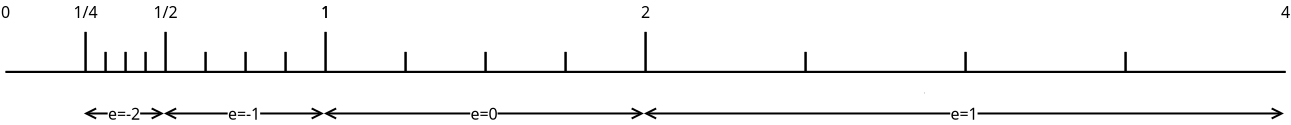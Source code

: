 <?xml version="1.0" encoding="UTF-8"?>
<dia:diagram xmlns:dia="http://www.lysator.liu.se/~alla/dia/">
  <dia:layer name="Background" visible="true" connectable="true" active="true">
    <dia:object type="Standard - Line" version="0" id="O0">
      <dia:attribute name="obj_pos">
        <dia:point val="10.835,39.211"/>
      </dia:attribute>
      <dia:attribute name="obj_bb">
        <dia:rectangle val="10.335,38.711;651.335,39.711"/>
      </dia:attribute>
      <dia:attribute name="conn_endpoints">
        <dia:point val="10.835,39.211"/>
        <dia:point val="650.835,39.211"/>
      </dia:attribute>
      <dia:attribute name="numcp">
        <dia:int val="1"/>
      </dia:attribute>
      <dia:attribute name="line_width">
        <dia:real val="1"/>
      </dia:attribute>
    </dia:object>
    <dia:object type="Standard - Line" version="0" id="O1">
      <dia:attribute name="obj_pos">
        <dia:point val="50.835,19.211"/>
      </dia:attribute>
      <dia:attribute name="obj_bb">
        <dia:rectangle val="50.335,18.711;51.335,39.711"/>
      </dia:attribute>
      <dia:attribute name="conn_endpoints">
        <dia:point val="50.835,19.211"/>
        <dia:point val="50.835,39.211"/>
      </dia:attribute>
      <dia:attribute name="numcp">
        <dia:int val="1"/>
      </dia:attribute>
      <dia:attribute name="line_width">
        <dia:real val="1"/>
      </dia:attribute>
    </dia:object>
    <dia:object type="Standard - Line" version="0" id="O2">
      <dia:attribute name="obj_pos">
        <dia:point val="90.835,19.211"/>
      </dia:attribute>
      <dia:attribute name="obj_bb">
        <dia:rectangle val="90.335,18.711;91.335,39.711"/>
      </dia:attribute>
      <dia:attribute name="conn_endpoints">
        <dia:point val="90.835,19.211"/>
        <dia:point val="90.835,39.211"/>
      </dia:attribute>
      <dia:attribute name="numcp">
        <dia:int val="1"/>
      </dia:attribute>
      <dia:attribute name="line_width">
        <dia:real val="1"/>
      </dia:attribute>
    </dia:object>
    <dia:object type="Standard - Line" version="0" id="O3">
      <dia:attribute name="obj_pos">
        <dia:point val="170.835,19.211"/>
      </dia:attribute>
      <dia:attribute name="obj_bb">
        <dia:rectangle val="170.335,18.711;171.335,39.711"/>
      </dia:attribute>
      <dia:attribute name="conn_endpoints">
        <dia:point val="170.835,19.211"/>
        <dia:point val="170.835,39.211"/>
      </dia:attribute>
      <dia:attribute name="numcp">
        <dia:int val="1"/>
      </dia:attribute>
      <dia:attribute name="line_width">
        <dia:real val="1"/>
      </dia:attribute>
    </dia:object>
    <dia:object type="Standard - Text" version="1" id="O4">
      <dia:attribute name="obj_pos">
        <dia:point val="50.835,9.211"/>
      </dia:attribute>
      <dia:attribute name="obj_bb">
        <dia:rectangle val="44.398,4.206;57.505,14.217"/>
      </dia:attribute>
      <dia:attribute name="text">
        <dia:composite type="text">
          <dia:attribute name="string">
            <dia:string>#1/4#</dia:string>
          </dia:attribute>
          <dia:attribute name="font">
            <dia:font family="sans" style="0" name="Helvetica"/>
          </dia:attribute>
          <dia:attribute name="height">
            <dia:real val="10"/>
          </dia:attribute>
          <dia:attribute name="pos">
            <dia:point val="50.835,11.864"/>
          </dia:attribute>
          <dia:attribute name="color">
            <dia:color val="#000000ff"/>
          </dia:attribute>
          <dia:attribute name="alignment">
            <dia:enum val="1"/>
          </dia:attribute>
        </dia:composite>
      </dia:attribute>
      <dia:attribute name="valign">
        <dia:enum val="2"/>
      </dia:attribute>
    </dia:object>
    <dia:object type="Standard - Text" version="1" id="O5">
      <dia:attribute name="obj_pos">
        <dia:point val="90.835,9.211"/>
      </dia:attribute>
      <dia:attribute name="obj_bb">
        <dia:rectangle val="84.397,4.206;97.505,14.217"/>
      </dia:attribute>
      <dia:attribute name="text">
        <dia:composite type="text">
          <dia:attribute name="string">
            <dia:string>#1/2#</dia:string>
          </dia:attribute>
          <dia:attribute name="font">
            <dia:font family="sans" style="0" name="Helvetica"/>
          </dia:attribute>
          <dia:attribute name="height">
            <dia:real val="10"/>
          </dia:attribute>
          <dia:attribute name="pos">
            <dia:point val="90.835,11.864"/>
          </dia:attribute>
          <dia:attribute name="color">
            <dia:color val="#000000ff"/>
          </dia:attribute>
          <dia:attribute name="alignment">
            <dia:enum val="1"/>
          </dia:attribute>
        </dia:composite>
      </dia:attribute>
      <dia:attribute name="valign">
        <dia:enum val="2"/>
      </dia:attribute>
    </dia:object>
    <dia:object type="Standard - Text" version="1" id="O6">
      <dia:attribute name="obj_pos">
        <dia:point val="170.835,9.211"/>
      </dia:attribute>
      <dia:attribute name="obj_bb">
        <dia:rectangle val="168.29,4.555;173.38,13.867"/>
      </dia:attribute>
      <dia:attribute name="text">
        <dia:composite type="text">
          <dia:attribute name="string">
            <dia:string>#1#</dia:string>
          </dia:attribute>
          <dia:attribute name="font">
            <dia:font family="sans" style="0" name="Helvetica"/>
          </dia:attribute>
          <dia:attribute name="height">
            <dia:real val="10"/>
          </dia:attribute>
          <dia:attribute name="pos">
            <dia:point val="170.835,11.981"/>
          </dia:attribute>
          <dia:attribute name="color">
            <dia:color val="#000000ff"/>
          </dia:attribute>
          <dia:attribute name="alignment">
            <dia:enum val="1"/>
          </dia:attribute>
        </dia:composite>
      </dia:attribute>
      <dia:attribute name="valign">
        <dia:enum val="2"/>
      </dia:attribute>
    </dia:object>
    <dia:object type="Standard - Text" version="1" id="O7">
      <dia:attribute name="obj_pos">
        <dia:point val="330.835,9.211"/>
      </dia:attribute>
      <dia:attribute name="obj_bb">
        <dia:rectangle val="328.29,4.555;333.38,13.867"/>
      </dia:attribute>
      <dia:attribute name="text">
        <dia:composite type="text">
          <dia:attribute name="string">
            <dia:string>#2#</dia:string>
          </dia:attribute>
          <dia:attribute name="font">
            <dia:font family="sans" style="0" name="Helvetica"/>
          </dia:attribute>
          <dia:attribute name="height">
            <dia:real val="10"/>
          </dia:attribute>
          <dia:attribute name="pos">
            <dia:point val="330.835,11.981"/>
          </dia:attribute>
          <dia:attribute name="color">
            <dia:color val="#000000ff"/>
          </dia:attribute>
          <dia:attribute name="alignment">
            <dia:enum val="1"/>
          </dia:attribute>
        </dia:composite>
      </dia:attribute>
      <dia:attribute name="valign">
        <dia:enum val="2"/>
      </dia:attribute>
    </dia:object>
    <dia:object type="Standard - Line" version="0" id="O8">
      <dia:attribute name="obj_pos">
        <dia:point val="330.835,19.211"/>
      </dia:attribute>
      <dia:attribute name="obj_bb">
        <dia:rectangle val="330.335,18.711;331.335,39.711"/>
      </dia:attribute>
      <dia:attribute name="conn_endpoints">
        <dia:point val="330.835,19.211"/>
        <dia:point val="330.835,39.211"/>
      </dia:attribute>
      <dia:attribute name="numcp">
        <dia:int val="1"/>
      </dia:attribute>
      <dia:attribute name="line_width">
        <dia:real val="1"/>
      </dia:attribute>
    </dia:object>
    <dia:object type="Standard - Line" version="0" id="O9">
      <dia:attribute name="obj_pos">
        <dia:point val="60.835,29.211"/>
      </dia:attribute>
      <dia:attribute name="obj_bb">
        <dia:rectangle val="60.335,28.711;61.335,39.711"/>
      </dia:attribute>
      <dia:attribute name="conn_endpoints">
        <dia:point val="60.835,29.211"/>
        <dia:point val="60.835,39.211"/>
      </dia:attribute>
      <dia:attribute name="numcp">
        <dia:int val="1"/>
      </dia:attribute>
      <dia:attribute name="line_width">
        <dia:real val="1"/>
      </dia:attribute>
    </dia:object>
    <dia:object type="Standard - Line" version="0" id="O10">
      <dia:attribute name="obj_pos">
        <dia:point val="70.835,29.211"/>
      </dia:attribute>
      <dia:attribute name="obj_bb">
        <dia:rectangle val="70.335,28.711;71.335,39.711"/>
      </dia:attribute>
      <dia:attribute name="conn_endpoints">
        <dia:point val="70.835,29.211"/>
        <dia:point val="70.835,39.211"/>
      </dia:attribute>
      <dia:attribute name="numcp">
        <dia:int val="1"/>
      </dia:attribute>
      <dia:attribute name="line_width">
        <dia:real val="1"/>
      </dia:attribute>
    </dia:object>
    <dia:object type="Standard - Line" version="0" id="O11">
      <dia:attribute name="obj_pos">
        <dia:point val="80.835,29.211"/>
      </dia:attribute>
      <dia:attribute name="obj_bb">
        <dia:rectangle val="80.335,28.711;81.335,39.711"/>
      </dia:attribute>
      <dia:attribute name="conn_endpoints">
        <dia:point val="80.835,29.211"/>
        <dia:point val="80.835,39.211"/>
      </dia:attribute>
      <dia:attribute name="numcp">
        <dia:int val="1"/>
      </dia:attribute>
      <dia:attribute name="line_width">
        <dia:real val="1"/>
      </dia:attribute>
    </dia:object>
    <dia:object type="Standard - Text" version="1" id="O12">
      <dia:attribute name="obj_pos">
        <dia:point val="10.835,9.211"/>
      </dia:attribute>
      <dia:attribute name="obj_bb">
        <dia:rectangle val="8.29,4.555;13.38,13.867"/>
      </dia:attribute>
      <dia:attribute name="text">
        <dia:composite type="text">
          <dia:attribute name="string">
            <dia:string>#0#</dia:string>
          </dia:attribute>
          <dia:attribute name="font">
            <dia:font family="sans" style="0" name="Helvetica"/>
          </dia:attribute>
          <dia:attribute name="height">
            <dia:real val="10"/>
          </dia:attribute>
          <dia:attribute name="pos">
            <dia:point val="10.835,11.981"/>
          </dia:attribute>
          <dia:attribute name="color">
            <dia:color val="#000000ff"/>
          </dia:attribute>
          <dia:attribute name="alignment">
            <dia:enum val="1"/>
          </dia:attribute>
        </dia:composite>
      </dia:attribute>
      <dia:attribute name="valign">
        <dia:enum val="2"/>
      </dia:attribute>
    </dia:object>
    <dia:object type="Standard - Line" version="0" id="O13">
      <dia:attribute name="obj_pos">
        <dia:point val="110.835,29.211"/>
      </dia:attribute>
      <dia:attribute name="obj_bb">
        <dia:rectangle val="110.335,28.711;111.335,39.711"/>
      </dia:attribute>
      <dia:attribute name="conn_endpoints">
        <dia:point val="110.835,29.211"/>
        <dia:point val="110.835,39.211"/>
      </dia:attribute>
      <dia:attribute name="numcp">
        <dia:int val="1"/>
      </dia:attribute>
      <dia:attribute name="line_width">
        <dia:real val="1"/>
      </dia:attribute>
    </dia:object>
    <dia:object type="Standard - Line" version="0" id="O14">
      <dia:attribute name="obj_pos">
        <dia:point val="130.835,29.211"/>
      </dia:attribute>
      <dia:attribute name="obj_bb">
        <dia:rectangle val="130.335,28.711;131.335,39.711"/>
      </dia:attribute>
      <dia:attribute name="conn_endpoints">
        <dia:point val="130.835,29.211"/>
        <dia:point val="130.835,39.211"/>
      </dia:attribute>
      <dia:attribute name="numcp">
        <dia:int val="1"/>
      </dia:attribute>
      <dia:attribute name="line_width">
        <dia:real val="1"/>
      </dia:attribute>
    </dia:object>
    <dia:object type="Standard - Line" version="0" id="O15">
      <dia:attribute name="obj_pos">
        <dia:point val="150.835,29.211"/>
      </dia:attribute>
      <dia:attribute name="obj_bb">
        <dia:rectangle val="150.335,28.711;151.335,39.711"/>
      </dia:attribute>
      <dia:attribute name="conn_endpoints">
        <dia:point val="150.835,29.211"/>
        <dia:point val="150.835,39.211"/>
      </dia:attribute>
      <dia:attribute name="numcp">
        <dia:int val="1"/>
      </dia:attribute>
      <dia:attribute name="line_width">
        <dia:real val="1"/>
      </dia:attribute>
    </dia:object>
    <dia:object type="Standard - Line" version="0" id="O16">
      <dia:attribute name="obj_pos">
        <dia:point val="210.835,29.211"/>
      </dia:attribute>
      <dia:attribute name="obj_bb">
        <dia:rectangle val="210.335,28.711;211.335,39.711"/>
      </dia:attribute>
      <dia:attribute name="conn_endpoints">
        <dia:point val="210.835,29.211"/>
        <dia:point val="210.835,39.211"/>
      </dia:attribute>
      <dia:attribute name="numcp">
        <dia:int val="1"/>
      </dia:attribute>
      <dia:attribute name="line_width">
        <dia:real val="1"/>
      </dia:attribute>
    </dia:object>
    <dia:object type="Standard - Line" version="0" id="O17">
      <dia:attribute name="obj_pos">
        <dia:point val="250.835,29.211"/>
      </dia:attribute>
      <dia:attribute name="obj_bb">
        <dia:rectangle val="250.335,28.711;251.335,39.711"/>
      </dia:attribute>
      <dia:attribute name="conn_endpoints">
        <dia:point val="250.835,29.211"/>
        <dia:point val="250.835,39.211"/>
      </dia:attribute>
      <dia:attribute name="numcp">
        <dia:int val="1"/>
      </dia:attribute>
      <dia:attribute name="line_width">
        <dia:real val="1"/>
      </dia:attribute>
    </dia:object>
    <dia:object type="Standard - Line" version="0" id="O18">
      <dia:attribute name="obj_pos">
        <dia:point val="290.835,29.211"/>
      </dia:attribute>
      <dia:attribute name="obj_bb">
        <dia:rectangle val="290.335,28.711;291.335,39.711"/>
      </dia:attribute>
      <dia:attribute name="conn_endpoints">
        <dia:point val="290.835,29.211"/>
        <dia:point val="290.835,39.211"/>
      </dia:attribute>
      <dia:attribute name="numcp">
        <dia:int val="1"/>
      </dia:attribute>
      <dia:attribute name="line_width">
        <dia:real val="1"/>
      </dia:attribute>
    </dia:object>
    <dia:object type="Standard - Text" version="1" id="O19">
      <dia:attribute name="obj_pos">
        <dia:point val="650.835,9.211"/>
      </dia:attribute>
      <dia:attribute name="obj_bb">
        <dia:rectangle val="648.29,4.555;653.38,13.867"/>
      </dia:attribute>
      <dia:attribute name="text">
        <dia:composite type="text">
          <dia:attribute name="string">
            <dia:string>#4#</dia:string>
          </dia:attribute>
          <dia:attribute name="font">
            <dia:font family="sans" style="0" name="Helvetica"/>
          </dia:attribute>
          <dia:attribute name="height">
            <dia:real val="10"/>
          </dia:attribute>
          <dia:attribute name="pos">
            <dia:point val="650.835,11.981"/>
          </dia:attribute>
          <dia:attribute name="color">
            <dia:color val="#000000ff"/>
          </dia:attribute>
          <dia:attribute name="alignment">
            <dia:enum val="1"/>
          </dia:attribute>
        </dia:composite>
      </dia:attribute>
      <dia:attribute name="valign">
        <dia:enum val="2"/>
      </dia:attribute>
    </dia:object>
    <dia:object type="Standard - Line" version="0" id="O20">
      <dia:attribute name="obj_pos">
        <dia:point val="410.835,29.211"/>
      </dia:attribute>
      <dia:attribute name="obj_bb">
        <dia:rectangle val="410.335,28.711;411.335,39.711"/>
      </dia:attribute>
      <dia:attribute name="conn_endpoints">
        <dia:point val="410.835,29.211"/>
        <dia:point val="410.835,39.211"/>
      </dia:attribute>
      <dia:attribute name="numcp">
        <dia:int val="1"/>
      </dia:attribute>
      <dia:attribute name="line_width">
        <dia:real val="1"/>
      </dia:attribute>
    </dia:object>
    <dia:object type="Standard - Line" version="0" id="O21">
      <dia:attribute name="obj_pos">
        <dia:point val="490.835,29.211"/>
      </dia:attribute>
      <dia:attribute name="obj_bb">
        <dia:rectangle val="490.335,28.711;491.335,39.711"/>
      </dia:attribute>
      <dia:attribute name="conn_endpoints">
        <dia:point val="490.835,29.211"/>
        <dia:point val="490.835,39.211"/>
      </dia:attribute>
      <dia:attribute name="numcp">
        <dia:int val="1"/>
      </dia:attribute>
      <dia:attribute name="line_width">
        <dia:real val="1"/>
      </dia:attribute>
    </dia:object>
    <dia:object type="Standard - Line" version="0" id="O22">
      <dia:attribute name="obj_pos">
        <dia:point val="570.835,29.211"/>
      </dia:attribute>
      <dia:attribute name="obj_bb">
        <dia:rectangle val="570.335,28.711;571.335,39.711"/>
      </dia:attribute>
      <dia:attribute name="conn_endpoints">
        <dia:point val="570.835,29.211"/>
        <dia:point val="570.835,39.211"/>
      </dia:attribute>
      <dia:attribute name="numcp">
        <dia:int val="1"/>
      </dia:attribute>
      <dia:attribute name="line_width">
        <dia:real val="1"/>
      </dia:attribute>
    </dia:object>
    <dia:object type="Standard - Line" version="0" id="O23">
      <dia:attribute name="obj_pos">
        <dia:point val="10.835,39.211"/>
      </dia:attribute>
      <dia:attribute name="obj_bb">
        <dia:rectangle val="10.335,38.711;651.335,39.711"/>
      </dia:attribute>
      <dia:attribute name="conn_endpoints">
        <dia:point val="10.835,39.211"/>
        <dia:point val="650.835,39.211"/>
      </dia:attribute>
      <dia:attribute name="numcp">
        <dia:int val="1"/>
      </dia:attribute>
      <dia:attribute name="line_width">
        <dia:real val="1"/>
      </dia:attribute>
    </dia:object>
    <dia:object type="Standard - Line" version="0" id="O24">
      <dia:attribute name="obj_pos">
        <dia:point val="50.835,19.211"/>
      </dia:attribute>
      <dia:attribute name="obj_bb">
        <dia:rectangle val="50.335,18.711;51.335,39.711"/>
      </dia:attribute>
      <dia:attribute name="conn_endpoints">
        <dia:point val="50.835,19.211"/>
        <dia:point val="50.835,39.211"/>
      </dia:attribute>
      <dia:attribute name="numcp">
        <dia:int val="1"/>
      </dia:attribute>
      <dia:attribute name="line_width">
        <dia:real val="1"/>
      </dia:attribute>
    </dia:object>
    <dia:object type="Standard - Line" version="0" id="O25">
      <dia:attribute name="obj_pos">
        <dia:point val="90.835,19.211"/>
      </dia:attribute>
      <dia:attribute name="obj_bb">
        <dia:rectangle val="90.335,18.711;91.335,39.711"/>
      </dia:attribute>
      <dia:attribute name="conn_endpoints">
        <dia:point val="90.835,19.211"/>
        <dia:point val="90.835,39.211"/>
      </dia:attribute>
      <dia:attribute name="numcp">
        <dia:int val="1"/>
      </dia:attribute>
      <dia:attribute name="line_width">
        <dia:real val="1"/>
      </dia:attribute>
    </dia:object>
    <dia:object type="Standard - Line" version="0" id="O26">
      <dia:attribute name="obj_pos">
        <dia:point val="170.835,19.211"/>
      </dia:attribute>
      <dia:attribute name="obj_bb">
        <dia:rectangle val="170.335,18.711;171.335,39.711"/>
      </dia:attribute>
      <dia:attribute name="conn_endpoints">
        <dia:point val="170.835,19.211"/>
        <dia:point val="170.835,39.211"/>
      </dia:attribute>
      <dia:attribute name="numcp">
        <dia:int val="1"/>
      </dia:attribute>
      <dia:attribute name="line_width">
        <dia:real val="1"/>
      </dia:attribute>
    </dia:object>
    <dia:object type="Standard - Text" version="1" id="O27">
      <dia:attribute name="obj_pos">
        <dia:point val="170.835,9.211"/>
      </dia:attribute>
      <dia:attribute name="obj_bb">
        <dia:rectangle val="168.29,4.555;173.38,13.867"/>
      </dia:attribute>
      <dia:attribute name="text">
        <dia:composite type="text">
          <dia:attribute name="string">
            <dia:string>#1#</dia:string>
          </dia:attribute>
          <dia:attribute name="font">
            <dia:font family="sans" style="0" name="Helvetica"/>
          </dia:attribute>
          <dia:attribute name="height">
            <dia:real val="10"/>
          </dia:attribute>
          <dia:attribute name="pos">
            <dia:point val="170.835,11.981"/>
          </dia:attribute>
          <dia:attribute name="color">
            <dia:color val="#000000ff"/>
          </dia:attribute>
          <dia:attribute name="alignment">
            <dia:enum val="1"/>
          </dia:attribute>
        </dia:composite>
      </dia:attribute>
      <dia:attribute name="valign">
        <dia:enum val="2"/>
      </dia:attribute>
    </dia:object>
    <dia:object type="Standard - Line" version="0" id="O28">
      <dia:attribute name="obj_pos">
        <dia:point val="330.835,19.211"/>
      </dia:attribute>
      <dia:attribute name="obj_bb">
        <dia:rectangle val="330.335,18.711;331.335,39.711"/>
      </dia:attribute>
      <dia:attribute name="conn_endpoints">
        <dia:point val="330.835,19.211"/>
        <dia:point val="330.835,39.211"/>
      </dia:attribute>
      <dia:attribute name="numcp">
        <dia:int val="1"/>
      </dia:attribute>
      <dia:attribute name="line_width">
        <dia:real val="1"/>
      </dia:attribute>
    </dia:object>
    <dia:object type="Standard - Line" version="0" id="O29">
      <dia:attribute name="obj_pos">
        <dia:point val="60.835,29.211"/>
      </dia:attribute>
      <dia:attribute name="obj_bb">
        <dia:rectangle val="60.335,28.711;61.335,39.711"/>
      </dia:attribute>
      <dia:attribute name="conn_endpoints">
        <dia:point val="60.835,29.211"/>
        <dia:point val="60.835,39.211"/>
      </dia:attribute>
      <dia:attribute name="numcp">
        <dia:int val="1"/>
      </dia:attribute>
      <dia:attribute name="line_width">
        <dia:real val="1"/>
      </dia:attribute>
    </dia:object>
    <dia:object type="Standard - Line" version="0" id="O30">
      <dia:attribute name="obj_pos">
        <dia:point val="70.835,29.211"/>
      </dia:attribute>
      <dia:attribute name="obj_bb">
        <dia:rectangle val="70.335,28.711;71.335,39.711"/>
      </dia:attribute>
      <dia:attribute name="conn_endpoints">
        <dia:point val="70.835,29.211"/>
        <dia:point val="70.835,39.211"/>
      </dia:attribute>
      <dia:attribute name="numcp">
        <dia:int val="1"/>
      </dia:attribute>
      <dia:attribute name="line_width">
        <dia:real val="1"/>
      </dia:attribute>
    </dia:object>
    <dia:object type="Standard - Line" version="0" id="O31">
      <dia:attribute name="obj_pos">
        <dia:point val="80.835,29.211"/>
      </dia:attribute>
      <dia:attribute name="obj_bb">
        <dia:rectangle val="80.335,28.711;81.335,39.711"/>
      </dia:attribute>
      <dia:attribute name="conn_endpoints">
        <dia:point val="80.835,29.211"/>
        <dia:point val="80.835,39.211"/>
      </dia:attribute>
      <dia:attribute name="numcp">
        <dia:int val="1"/>
      </dia:attribute>
      <dia:attribute name="line_width">
        <dia:real val="1"/>
      </dia:attribute>
    </dia:object>
    <dia:object type="Standard - Line" version="0" id="O32">
      <dia:attribute name="obj_pos">
        <dia:point val="110.835,29.211"/>
      </dia:attribute>
      <dia:attribute name="obj_bb">
        <dia:rectangle val="110.335,28.711;111.335,39.711"/>
      </dia:attribute>
      <dia:attribute name="conn_endpoints">
        <dia:point val="110.835,29.211"/>
        <dia:point val="110.835,39.211"/>
      </dia:attribute>
      <dia:attribute name="numcp">
        <dia:int val="1"/>
      </dia:attribute>
      <dia:attribute name="line_width">
        <dia:real val="1"/>
      </dia:attribute>
    </dia:object>
    <dia:object type="Standard - Line" version="0" id="O33">
      <dia:attribute name="obj_pos">
        <dia:point val="130.835,29.211"/>
      </dia:attribute>
      <dia:attribute name="obj_bb">
        <dia:rectangle val="130.335,28.711;131.335,39.711"/>
      </dia:attribute>
      <dia:attribute name="conn_endpoints">
        <dia:point val="130.835,29.211"/>
        <dia:point val="130.835,39.211"/>
      </dia:attribute>
      <dia:attribute name="numcp">
        <dia:int val="1"/>
      </dia:attribute>
      <dia:attribute name="line_width">
        <dia:real val="1"/>
      </dia:attribute>
    </dia:object>
    <dia:object type="Standard - Line" version="0" id="O34">
      <dia:attribute name="obj_pos">
        <dia:point val="150.835,29.211"/>
      </dia:attribute>
      <dia:attribute name="obj_bb">
        <dia:rectangle val="150.335,28.711;151.335,39.711"/>
      </dia:attribute>
      <dia:attribute name="conn_endpoints">
        <dia:point val="150.835,29.211"/>
        <dia:point val="150.835,39.211"/>
      </dia:attribute>
      <dia:attribute name="numcp">
        <dia:int val="1"/>
      </dia:attribute>
      <dia:attribute name="line_width">
        <dia:real val="1"/>
      </dia:attribute>
    </dia:object>
    <dia:object type="Standard - Line" version="0" id="O35">
      <dia:attribute name="obj_pos">
        <dia:point val="210.835,29.211"/>
      </dia:attribute>
      <dia:attribute name="obj_bb">
        <dia:rectangle val="210.335,28.711;211.335,39.711"/>
      </dia:attribute>
      <dia:attribute name="conn_endpoints">
        <dia:point val="210.835,29.211"/>
        <dia:point val="210.835,39.211"/>
      </dia:attribute>
      <dia:attribute name="numcp">
        <dia:int val="1"/>
      </dia:attribute>
      <dia:attribute name="line_width">
        <dia:real val="1"/>
      </dia:attribute>
    </dia:object>
    <dia:object type="Standard - Line" version="0" id="O36">
      <dia:attribute name="obj_pos">
        <dia:point val="250.835,29.211"/>
      </dia:attribute>
      <dia:attribute name="obj_bb">
        <dia:rectangle val="250.335,28.711;251.335,39.711"/>
      </dia:attribute>
      <dia:attribute name="conn_endpoints">
        <dia:point val="250.835,29.211"/>
        <dia:point val="250.835,39.211"/>
      </dia:attribute>
      <dia:attribute name="numcp">
        <dia:int val="1"/>
      </dia:attribute>
      <dia:attribute name="line_width">
        <dia:real val="1"/>
      </dia:attribute>
    </dia:object>
    <dia:object type="Standard - Line" version="0" id="O37">
      <dia:attribute name="obj_pos">
        <dia:point val="290.835,29.211"/>
      </dia:attribute>
      <dia:attribute name="obj_bb">
        <dia:rectangle val="290.335,28.711;291.335,39.711"/>
      </dia:attribute>
      <dia:attribute name="conn_endpoints">
        <dia:point val="290.835,29.211"/>
        <dia:point val="290.835,39.211"/>
      </dia:attribute>
      <dia:attribute name="numcp">
        <dia:int val="1"/>
      </dia:attribute>
      <dia:attribute name="line_width">
        <dia:real val="1"/>
      </dia:attribute>
    </dia:object>
    <dia:object type="Standard - Line" version="0" id="O38">
      <dia:attribute name="obj_pos">
        <dia:point val="410.835,29.211"/>
      </dia:attribute>
      <dia:attribute name="obj_bb">
        <dia:rectangle val="410.335,28.711;411.335,39.711"/>
      </dia:attribute>
      <dia:attribute name="conn_endpoints">
        <dia:point val="410.835,29.211"/>
        <dia:point val="410.835,39.211"/>
      </dia:attribute>
      <dia:attribute name="numcp">
        <dia:int val="1"/>
      </dia:attribute>
      <dia:attribute name="line_width">
        <dia:real val="1"/>
      </dia:attribute>
    </dia:object>
    <dia:object type="Standard - Line" version="0" id="O39">
      <dia:attribute name="obj_pos">
        <dia:point val="490.835,29.211"/>
      </dia:attribute>
      <dia:attribute name="obj_bb">
        <dia:rectangle val="490.335,28.711;491.335,39.711"/>
      </dia:attribute>
      <dia:attribute name="conn_endpoints">
        <dia:point val="490.835,29.211"/>
        <dia:point val="490.835,39.211"/>
      </dia:attribute>
      <dia:attribute name="numcp">
        <dia:int val="1"/>
      </dia:attribute>
      <dia:attribute name="line_width">
        <dia:real val="1"/>
      </dia:attribute>
    </dia:object>
    <dia:object type="Standard - Line" version="0" id="O40">
      <dia:attribute name="obj_pos">
        <dia:point val="570.835,29.211"/>
      </dia:attribute>
      <dia:attribute name="obj_bb">
        <dia:rectangle val="570.335,28.711;571.335,39.711"/>
      </dia:attribute>
      <dia:attribute name="conn_endpoints">
        <dia:point val="570.835,29.211"/>
        <dia:point val="570.835,39.211"/>
      </dia:attribute>
      <dia:attribute name="numcp">
        <dia:int val="1"/>
      </dia:attribute>
      <dia:attribute name="line_width">
        <dia:real val="1"/>
      </dia:attribute>
    </dia:object>
    <dia:object type="Standard - Line" version="0" id="O41">
      <dia:attribute name="obj_pos">
        <dia:point val="330,60"/>
      </dia:attribute>
      <dia:attribute name="obj_bb">
        <dia:rectangle val="329.5,56.691;650.5,63.309"/>
      </dia:attribute>
      <dia:attribute name="conn_endpoints">
        <dia:point val="330,60"/>
        <dia:point val="650,60"/>
      </dia:attribute>
      <dia:attribute name="numcp">
        <dia:int val="1"/>
      </dia:attribute>
      <dia:attribute name="line_width">
        <dia:real val="1"/>
      </dia:attribute>
      <dia:attribute name="start_arrow">
        <dia:enum val="1"/>
      </dia:attribute>
      <dia:attribute name="start_arrow_length">
        <dia:real val="5"/>
      </dia:attribute>
      <dia:attribute name="start_arrow_width">
        <dia:real val="5"/>
      </dia:attribute>
      <dia:attribute name="end_arrow">
        <dia:enum val="1"/>
      </dia:attribute>
      <dia:attribute name="end_arrow_length">
        <dia:real val="5"/>
      </dia:attribute>
      <dia:attribute name="end_arrow_width">
        <dia:real val="5"/>
      </dia:attribute>
    </dia:object>
    <dia:object type="Standard - Text" version="1" id="O42">
      <dia:attribute name="obj_pos">
        <dia:point val="470,50"/>
      </dia:attribute>
      <dia:attribute name="obj_bb">
        <dia:rectangle val="470,49.406;470.392,50.151"/>
      </dia:attribute>
      <dia:attribute name="text">
        <dia:composite type="text">
          <dia:attribute name="string">
            <dia:string>#e#</dia:string>
          </dia:attribute>
          <dia:attribute name="font">
            <dia:font family="sans" style="0" name="Helvetica"/>
          </dia:attribute>
          <dia:attribute name="height">
            <dia:real val="0.8"/>
          </dia:attribute>
          <dia:attribute name="pos">
            <dia:point val="470,50"/>
          </dia:attribute>
          <dia:attribute name="color">
            <dia:color val="#000000ff"/>
          </dia:attribute>
          <dia:attribute name="alignment">
            <dia:enum val="0"/>
          </dia:attribute>
        </dia:composite>
      </dia:attribute>
      <dia:attribute name="valign">
        <dia:enum val="3"/>
      </dia:attribute>
    </dia:object>
    <dia:object type="Standard - Text" version="1" id="O43">
      <dia:attribute name="obj_pos">
        <dia:point val="490,60"/>
      </dia:attribute>
      <dia:attribute name="obj_bb">
        <dia:rectangle val="481.642,55.344;498.357,64.656"/>
      </dia:attribute>
      <dia:attribute name="text">
        <dia:composite type="text">
          <dia:attribute name="string">
            <dia:string>#e=1#</dia:string>
          </dia:attribute>
          <dia:attribute name="font">
            <dia:font family="sans" style="0" name="Helvetica"/>
          </dia:attribute>
          <dia:attribute name="height">
            <dia:real val="10"/>
          </dia:attribute>
          <dia:attribute name="pos">
            <dia:point val="490,62.77"/>
          </dia:attribute>
          <dia:attribute name="color">
            <dia:color val="#000000ff"/>
          </dia:attribute>
          <dia:attribute name="alignment">
            <dia:enum val="1"/>
          </dia:attribute>
        </dia:composite>
      </dia:attribute>
      <dia:attribute name="valign">
        <dia:enum val="2"/>
      </dia:attribute>
      <dia:attribute name="fill_color">
        <dia:color val="#ffffffff"/>
      </dia:attribute>
      <dia:attribute name="show_background">
        <dia:boolean val="true"/>
      </dia:attribute>
      <dia:connections>
        <dia:connection handle="0" to="O41" connection="0"/>
      </dia:connections>
    </dia:object>
    <dia:object type="Standard - Line" version="0" id="O44">
      <dia:attribute name="obj_pos">
        <dia:point val="170,60"/>
      </dia:attribute>
      <dia:attribute name="obj_bb">
        <dia:rectangle val="169.5,56.691;330.5,63.309"/>
      </dia:attribute>
      <dia:attribute name="conn_endpoints">
        <dia:point val="170,60"/>
        <dia:point val="330,60"/>
      </dia:attribute>
      <dia:attribute name="numcp">
        <dia:int val="1"/>
      </dia:attribute>
      <dia:attribute name="line_width">
        <dia:real val="1"/>
      </dia:attribute>
      <dia:attribute name="start_arrow">
        <dia:enum val="1"/>
      </dia:attribute>
      <dia:attribute name="start_arrow_length">
        <dia:real val="5"/>
      </dia:attribute>
      <dia:attribute name="start_arrow_width">
        <dia:real val="5"/>
      </dia:attribute>
      <dia:attribute name="end_arrow">
        <dia:enum val="1"/>
      </dia:attribute>
      <dia:attribute name="end_arrow_length">
        <dia:real val="5"/>
      </dia:attribute>
      <dia:attribute name="end_arrow_width">
        <dia:real val="5"/>
      </dia:attribute>
    </dia:object>
    <dia:object type="Standard - Text" version="1" id="O45">
      <dia:attribute name="obj_pos">
        <dia:point val="250,60"/>
      </dia:attribute>
      <dia:attribute name="obj_bb">
        <dia:rectangle val="241.643,55.344;258.358,64.656"/>
      </dia:attribute>
      <dia:attribute name="text">
        <dia:composite type="text">
          <dia:attribute name="string">
            <dia:string>#e=0#</dia:string>
          </dia:attribute>
          <dia:attribute name="font">
            <dia:font family="sans" style="0" name="Helvetica"/>
          </dia:attribute>
          <dia:attribute name="height">
            <dia:real val="10"/>
          </dia:attribute>
          <dia:attribute name="pos">
            <dia:point val="250,62.77"/>
          </dia:attribute>
          <dia:attribute name="color">
            <dia:color val="#000000ff"/>
          </dia:attribute>
          <dia:attribute name="alignment">
            <dia:enum val="1"/>
          </dia:attribute>
        </dia:composite>
      </dia:attribute>
      <dia:attribute name="valign">
        <dia:enum val="2"/>
      </dia:attribute>
      <dia:attribute name="fill_color">
        <dia:color val="#ffffffff"/>
      </dia:attribute>
      <dia:attribute name="show_background">
        <dia:boolean val="true"/>
      </dia:attribute>
      <dia:connections>
        <dia:connection handle="0" to="O44" connection="0"/>
      </dia:connections>
    </dia:object>
    <dia:object type="Standard - Line" version="0" id="O46">
      <dia:attribute name="obj_pos">
        <dia:point val="90,60"/>
      </dia:attribute>
      <dia:attribute name="obj_bb">
        <dia:rectangle val="89.5,56.691;170.5,63.309"/>
      </dia:attribute>
      <dia:attribute name="conn_endpoints">
        <dia:point val="90,60"/>
        <dia:point val="170,60"/>
      </dia:attribute>
      <dia:attribute name="numcp">
        <dia:int val="1"/>
      </dia:attribute>
      <dia:attribute name="line_width">
        <dia:real val="1"/>
      </dia:attribute>
      <dia:attribute name="start_arrow">
        <dia:enum val="1"/>
      </dia:attribute>
      <dia:attribute name="start_arrow_length">
        <dia:real val="5"/>
      </dia:attribute>
      <dia:attribute name="start_arrow_width">
        <dia:real val="5"/>
      </dia:attribute>
      <dia:attribute name="end_arrow">
        <dia:enum val="1"/>
      </dia:attribute>
      <dia:attribute name="end_arrow_length">
        <dia:real val="5"/>
      </dia:attribute>
      <dia:attribute name="end_arrow_width">
        <dia:real val="5"/>
      </dia:attribute>
    </dia:object>
    <dia:object type="Standard - Text" version="1" id="O47">
      <dia:attribute name="obj_pos">
        <dia:point val="130,60"/>
      </dia:attribute>
      <dia:attribute name="obj_bb">
        <dia:rectangle val="120.199,55.344;139.801,64.656"/>
      </dia:attribute>
      <dia:attribute name="text">
        <dia:composite type="text">
          <dia:attribute name="string">
            <dia:string>#e=-1#</dia:string>
          </dia:attribute>
          <dia:attribute name="font">
            <dia:font family="sans" style="0" name="Helvetica"/>
          </dia:attribute>
          <dia:attribute name="height">
            <dia:real val="10"/>
          </dia:attribute>
          <dia:attribute name="pos">
            <dia:point val="130,62.77"/>
          </dia:attribute>
          <dia:attribute name="color">
            <dia:color val="#000000ff"/>
          </dia:attribute>
          <dia:attribute name="alignment">
            <dia:enum val="1"/>
          </dia:attribute>
        </dia:composite>
      </dia:attribute>
      <dia:attribute name="valign">
        <dia:enum val="2"/>
      </dia:attribute>
      <dia:attribute name="fill_color">
        <dia:color val="#ffffffff"/>
      </dia:attribute>
      <dia:attribute name="show_background">
        <dia:boolean val="true"/>
      </dia:attribute>
      <dia:connections>
        <dia:connection handle="0" to="O46" connection="0"/>
      </dia:connections>
    </dia:object>
    <dia:object type="Standard - Line" version="0" id="O48">
      <dia:attribute name="obj_pos">
        <dia:point val="50,60"/>
      </dia:attribute>
      <dia:attribute name="obj_bb">
        <dia:rectangle val="49.5,56.691;90.5,63.309"/>
      </dia:attribute>
      <dia:attribute name="conn_endpoints">
        <dia:point val="50,60"/>
        <dia:point val="90,60"/>
      </dia:attribute>
      <dia:attribute name="numcp">
        <dia:int val="1"/>
      </dia:attribute>
      <dia:attribute name="line_width">
        <dia:real val="1"/>
      </dia:attribute>
      <dia:attribute name="start_arrow">
        <dia:enum val="1"/>
      </dia:attribute>
      <dia:attribute name="start_arrow_length">
        <dia:real val="5"/>
      </dia:attribute>
      <dia:attribute name="start_arrow_width">
        <dia:real val="5"/>
      </dia:attribute>
      <dia:attribute name="end_arrow">
        <dia:enum val="1"/>
      </dia:attribute>
      <dia:attribute name="end_arrow_length">
        <dia:real val="5"/>
      </dia:attribute>
      <dia:attribute name="end_arrow_width">
        <dia:real val="5"/>
      </dia:attribute>
    </dia:object>
    <dia:object type="Standard - Text" version="1" id="O49">
      <dia:attribute name="obj_pos">
        <dia:point val="70,60"/>
      </dia:attribute>
      <dia:attribute name="obj_bb">
        <dia:rectangle val="60.199,55.344;79.801,64.656"/>
      </dia:attribute>
      <dia:attribute name="text">
        <dia:composite type="text">
          <dia:attribute name="string">
            <dia:string>#e=-2#</dia:string>
          </dia:attribute>
          <dia:attribute name="font">
            <dia:font family="sans" style="0" name="Helvetica"/>
          </dia:attribute>
          <dia:attribute name="height">
            <dia:real val="10"/>
          </dia:attribute>
          <dia:attribute name="pos">
            <dia:point val="70,62.77"/>
          </dia:attribute>
          <dia:attribute name="color">
            <dia:color val="#000000ff"/>
          </dia:attribute>
          <dia:attribute name="alignment">
            <dia:enum val="1"/>
          </dia:attribute>
        </dia:composite>
      </dia:attribute>
      <dia:attribute name="valign">
        <dia:enum val="2"/>
      </dia:attribute>
      <dia:attribute name="fill_color">
        <dia:color val="#ffffffff"/>
      </dia:attribute>
      <dia:attribute name="show_background">
        <dia:boolean val="true"/>
      </dia:attribute>
      <dia:connections>
        <dia:connection handle="0" to="O48" connection="0"/>
      </dia:connections>
    </dia:object>
  </dia:layer>
</dia:diagram>
